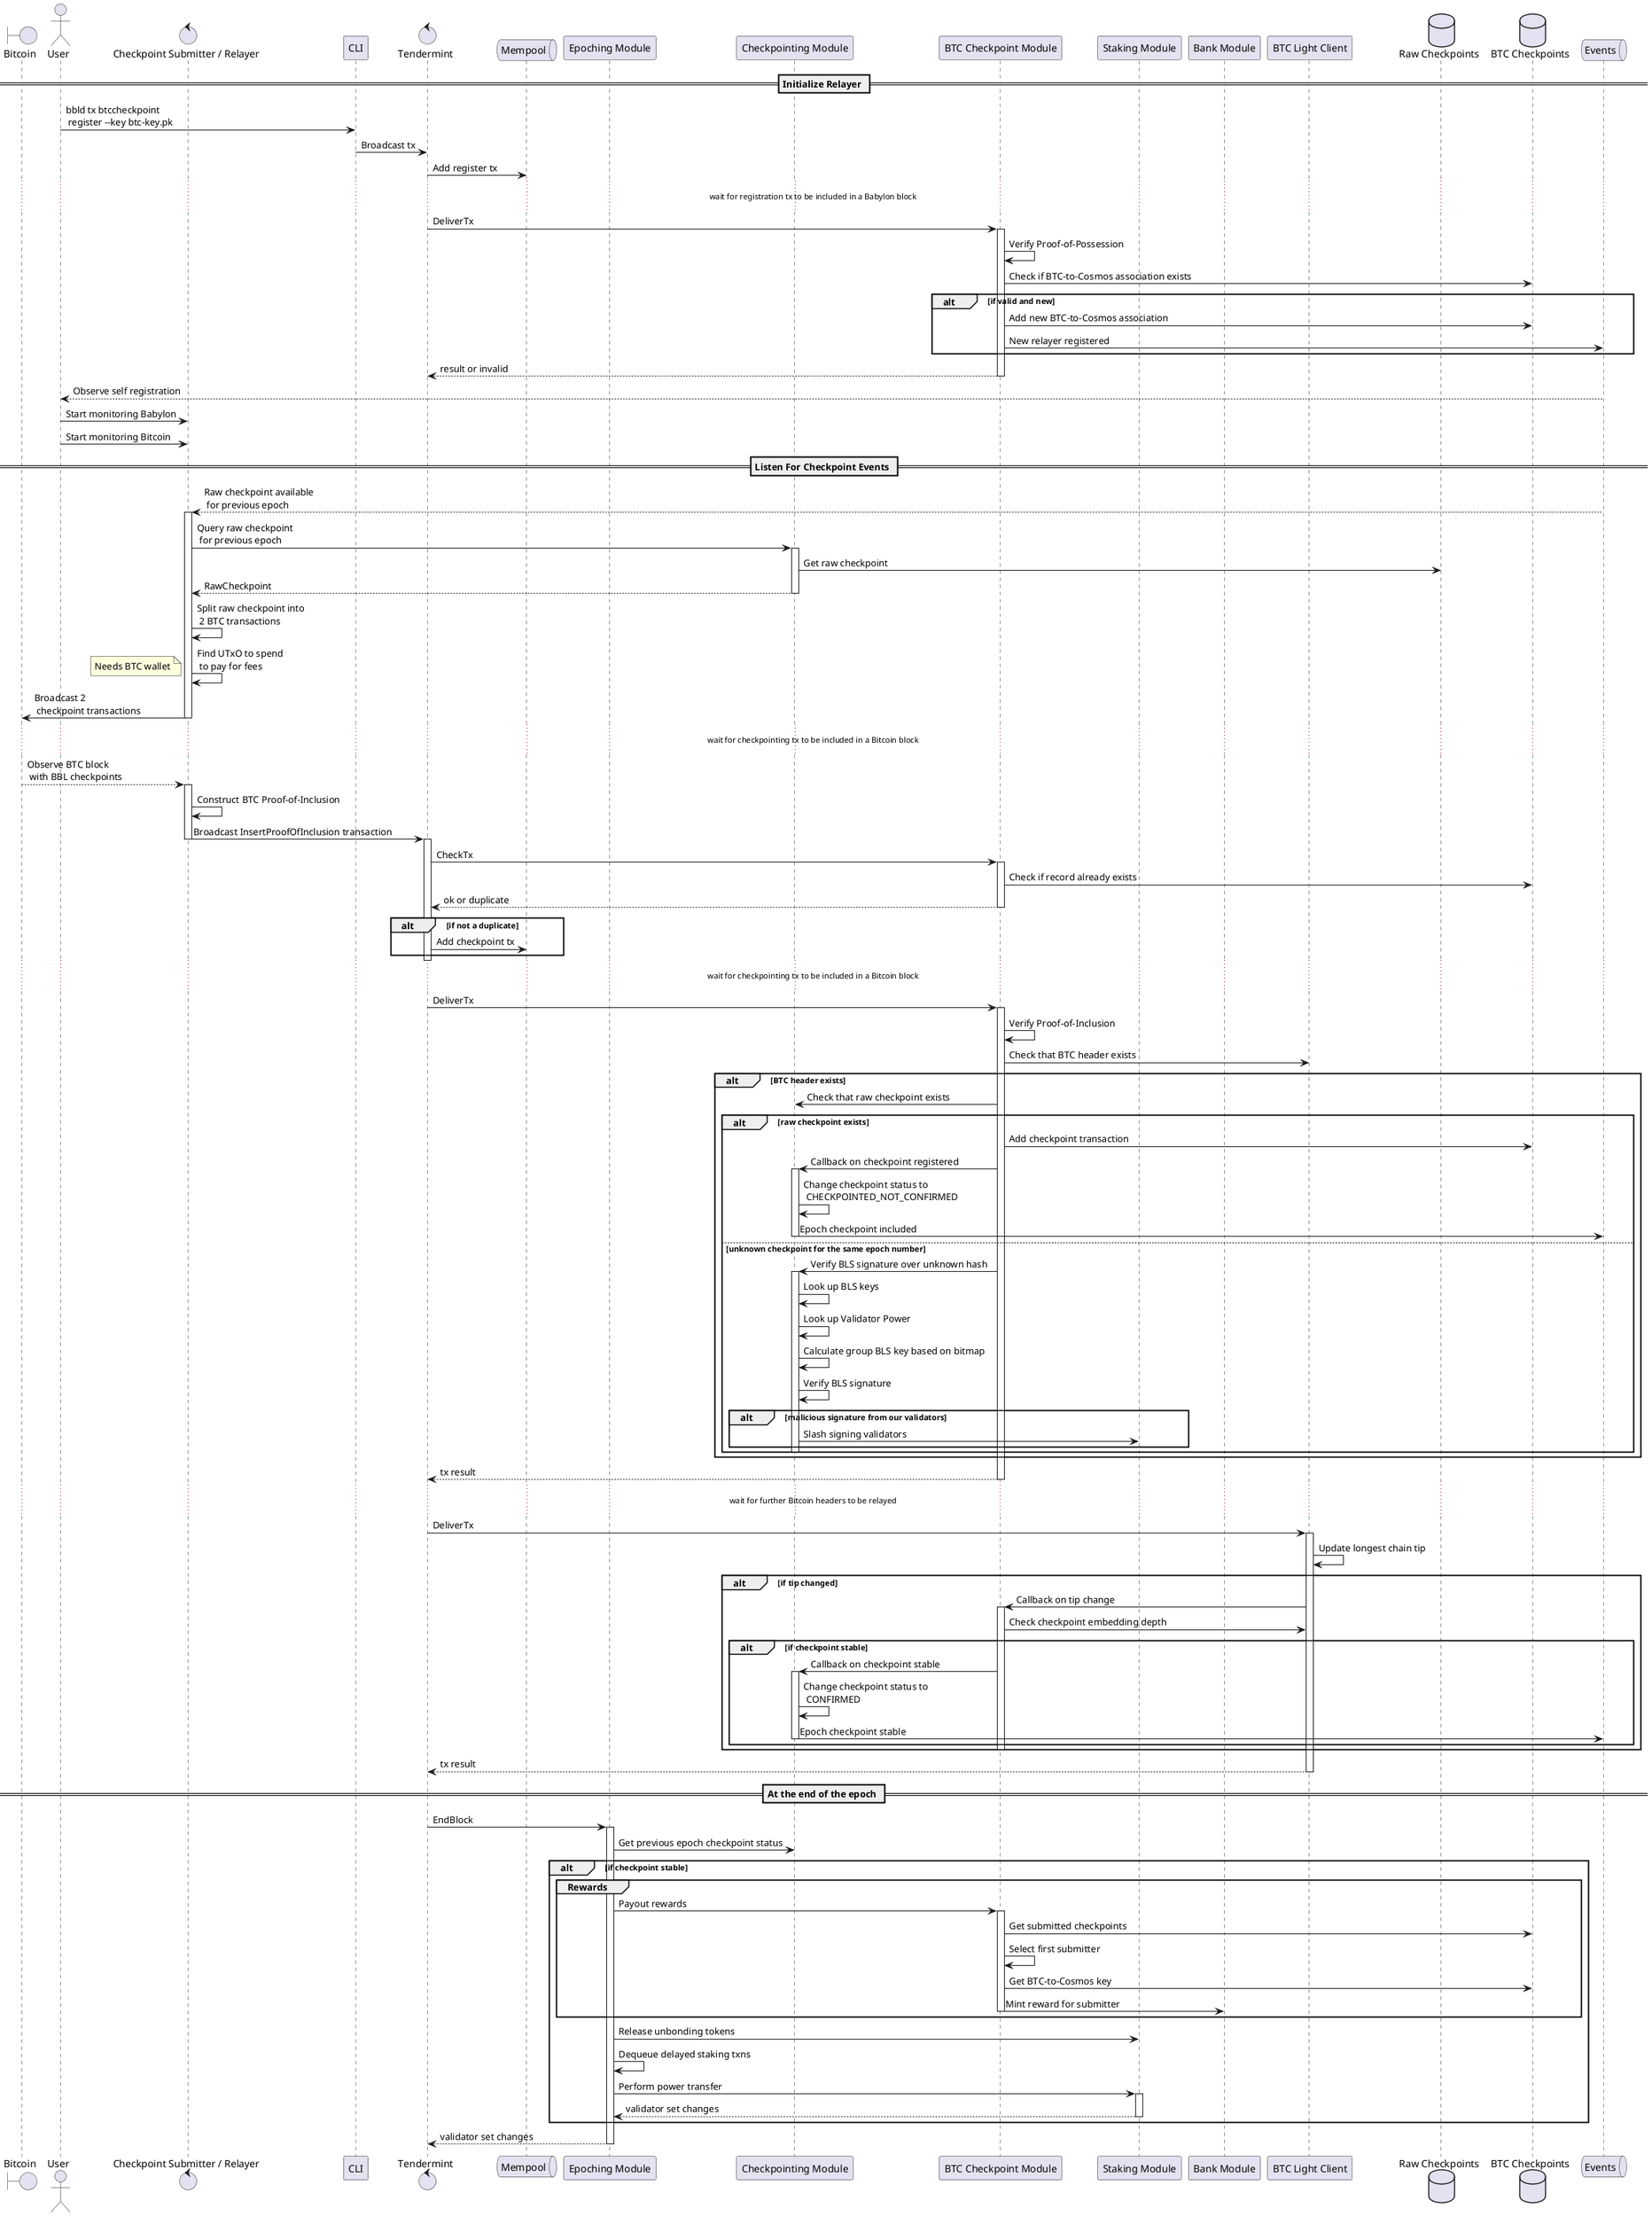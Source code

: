 @startuml Submit Checkpoint
boundary    Bitcoin
actor       User
control     "Checkpoint Submitter / Relayer" as submitter
participant CLI
control     Tendermint
queue       Mempool
participant "Epoching Module"   as epoching
participant "Checkpointing Module"  as checkpointing
participant "BTC Checkpoint Module" as btccheckpoint
participant "Staking Module"    as staking
participant "Bank Module"       as bank
participant "BTC Light Client"  as btclightclient
database    "Raw Checkpoints"   as rawckpts
database    "BTC Checkpoints"   as btcckpts
queue       Events

== Initialize Relayer ==

User -> CLI : bbld tx btccheckpoint \n register --key btc-key.pk
CLI -> Tendermint : Broadcast tx
Tendermint -> Mempool : Add register tx

... wait for registration tx to be included in a Babylon block ...

Tendermint -> btccheckpoint ++ : DeliverTx
btccheckpoint -> btccheckpoint : Verify Proof-of-Possession
btccheckpoint -> btcckpts : Check if BTC-to-Cosmos association exists
alt if valid and new
  btccheckpoint -> btcckpts : Add new BTC-to-Cosmos association
  btccheckpoint -> Events : New relayer registered
end
return result or invalid

Events --> User : Observe self registration
User -> submitter : Start monitoring Babylon
User -> submitter : Start monitoring Bitcoin

== Listen For Checkpoint Events ==

Events --> submitter ++ : Raw checkpoint available \n for previous epoch
submitter -> checkpointing ++ : Query raw checkpoint \n for previous epoch
checkpointing -> rawckpts : Get raw checkpoint
return RawCheckpoint

submitter -> submitter : Split raw checkpoint into \n 2 BTC transactions
submitter -> submitter : Find UTxO to spend \n to pay for fees
note left
  Needs BTC wallet
end note
submitter -> Bitcoin -- : Broadcast 2 \n checkpoint transactions

... wait for checkpointing tx to be included in a Bitcoin block ...

Bitcoin --> submitter ++ : Observe BTC block \n with BBL checkpoints
submitter -> submitter : Construct BTC Proof-of-Inclusion
submitter -> Tendermint --++ : Broadcast InsertProofOfInclusion transaction

Tendermint -> btccheckpoint ++ : CheckTx
btccheckpoint -> btcckpts : Check if record already exists
return ok or duplicate
alt if not a duplicate
  Tendermint -> Mempool : Add checkpoint tx
end
deactivate Tendermint

... wait for checkpointing tx to be included in a Bitcoin block ...

Tendermint -> btccheckpoint ++ : DeliverTx
btccheckpoint -> btccheckpoint : Verify Proof-of-Inclusion
btccheckpoint -> btclightclient : Check that BTC header exists
alt BTC header exists
  btccheckpoint -> checkpointing : Check that raw checkpoint exists
  alt raw checkpoint exists
    btccheckpoint -> btcckpts : Add checkpoint transaction
    btccheckpoint -> checkpointing ++ : Callback on checkpoint registered
    checkpointing -> checkpointing : Change checkpoint status to \n CHECKPOINTED_NOT_CONFIRMED
    checkpointing -> Events -- : Epoch checkpoint included
  else unknown checkpoint for the same epoch number
    btccheckpoint -> checkpointing ++ : Verify BLS signature over unknown hash
    checkpointing -> checkpointing : Look up BLS keys
    checkpointing -> checkpointing : Look up Validator Power
    checkpointing -> checkpointing : Calculate group BLS key based on bitmap
    checkpointing -> checkpointing : Verify BLS signature
    alt malicious signature from our validators
      checkpointing -> staking : Slash signing validators
    end
    deactivate checkpointing
  end
end
return tx result

... wait for further Bitcoin headers to be relayed ...

Tendermint -> btclightclient ++ : DeliverTx
btclightclient -> btclightclient : Update longest chain tip
alt if tip changed
  btclightclient -> btccheckpoint ++ : Callback on tip change
  btccheckpoint -> btclightclient : Check checkpoint embedding depth
  alt if checkpoint stable
    btccheckpoint -> checkpointing ++ : Callback on checkpoint stable
    checkpointing -> checkpointing : Change checkpoint status to \n CONFIRMED
    checkpointing -> Events -- : Epoch checkpoint stable
  end
  deactivate btccheckpoint
end
return tx result

== At the end of the epoch ==

Tendermint -> epoching ++ : EndBlock
epoching -> checkpointing : Get previous epoch checkpoint status
alt if checkpoint stable
  group Rewards
    epoching -> btccheckpoint ++ : Payout rewards
    btccheckpoint -> btcckpts : Get submitted checkpoints
    btccheckpoint -> btccheckpoint : Select first submitter
    btccheckpoint -> btcckpts : Get BTC-to-Cosmos key
    btccheckpoint -> bank -- : Mint reward for submitter
  end
  epoching -> staking : Release unbonding tokens
  epoching -> epoching : Dequeue delayed staking txns
  epoching -> staking ++ : Perform power transfer
  return validator set changes
end
return validator set changes

@enduml
